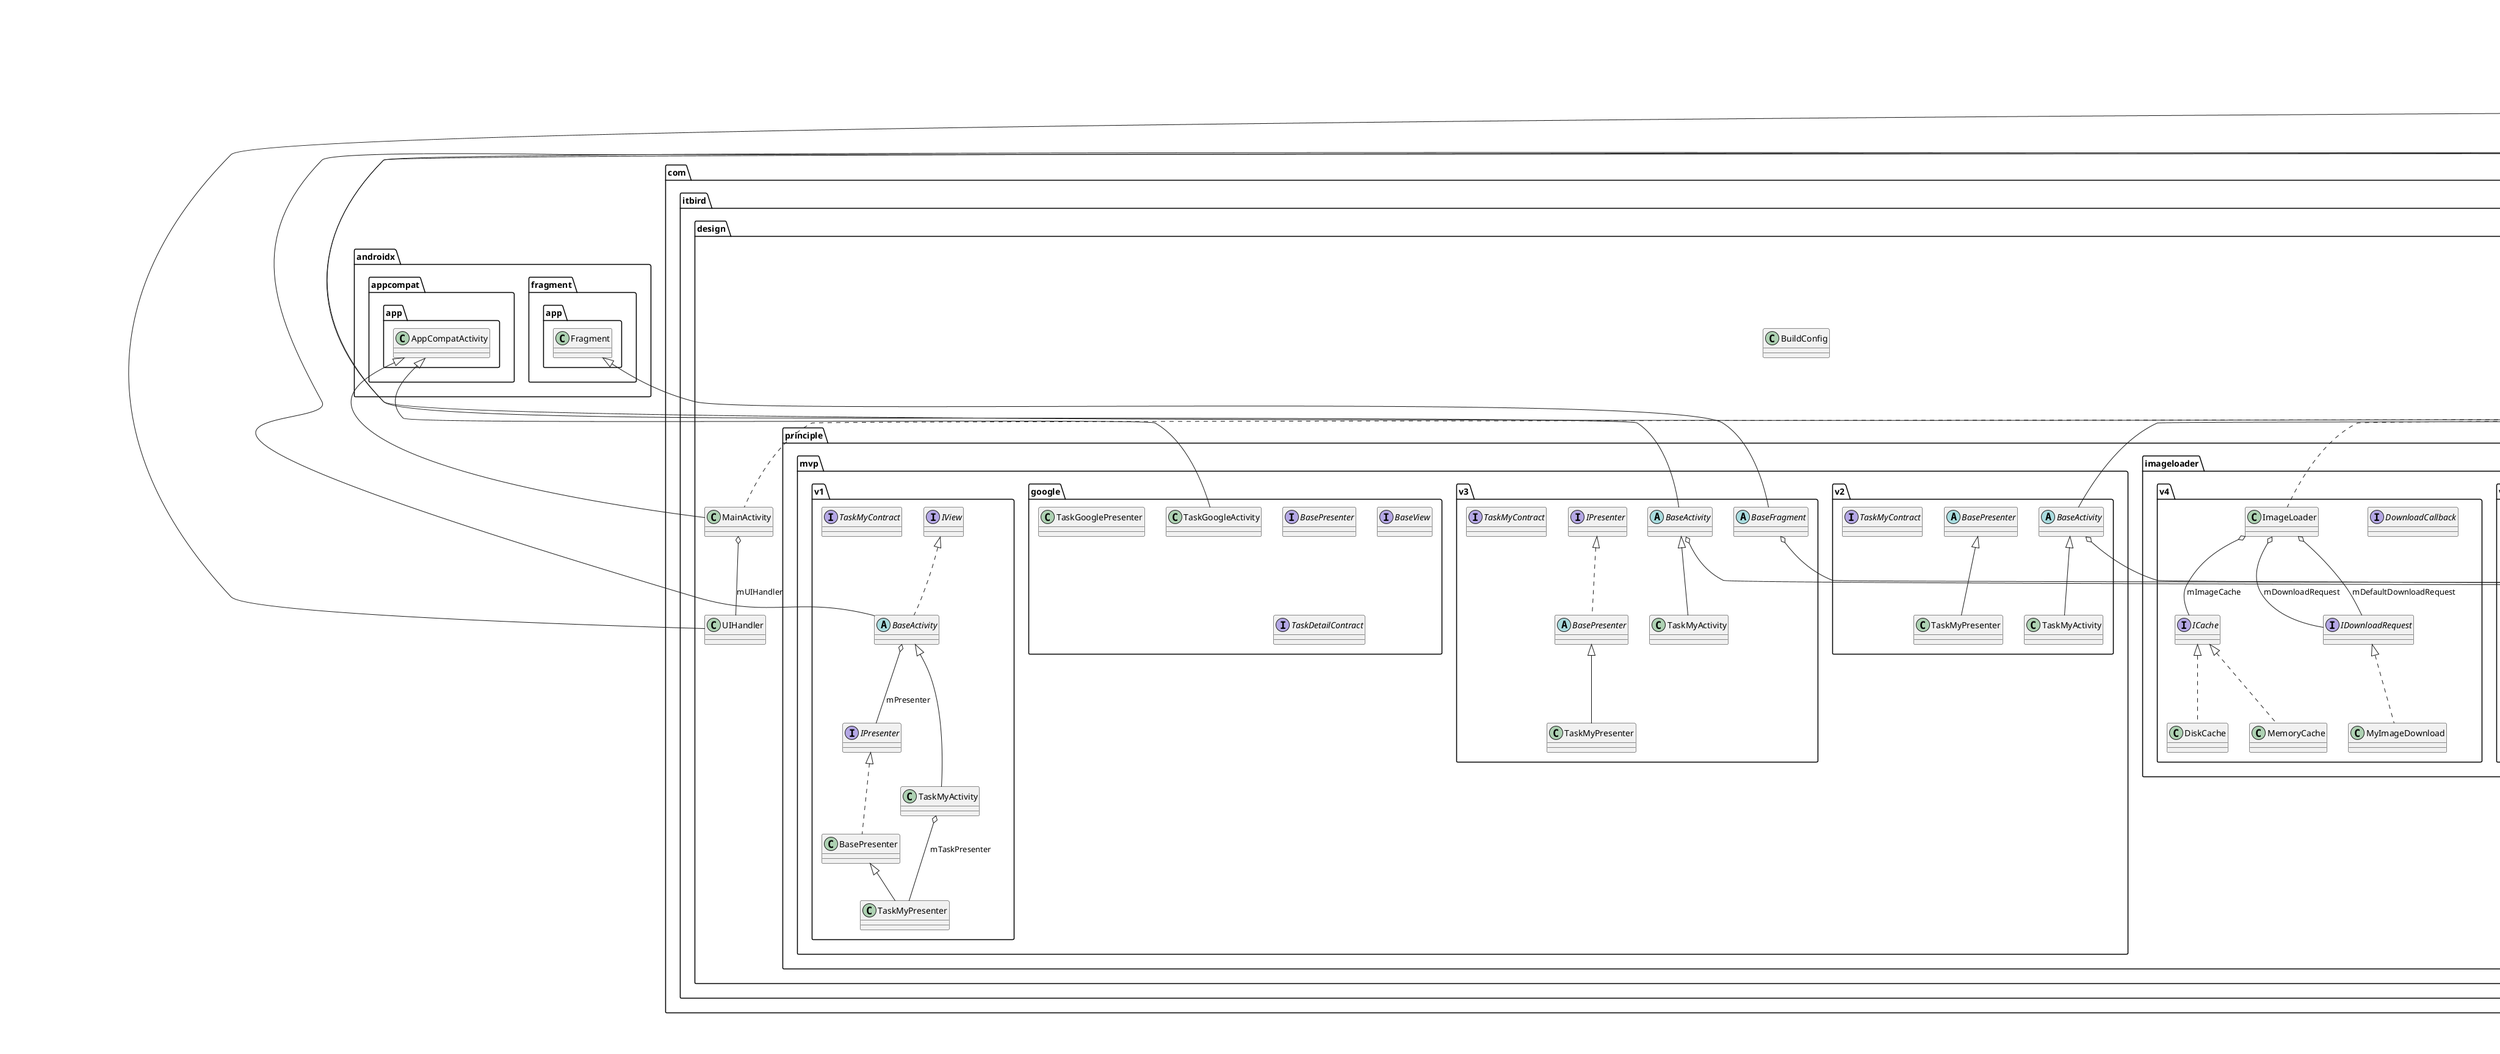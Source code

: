 @startuml

title __DESIGNPATTERNPRACTICE.APP's Class Diagram__\n

  namespace com.itbird.design {
    class com.itbird.design.APP {
    }
  }
  

  namespace com.itbird.design {
    class com.itbird.design.BuildConfig {
    }
  }
  

  namespace com.itbird.design {
    class com.itbird.design.MainActivity {
    }
  }
  

  namespace com.itbird.design {
    class com.itbird.design.UIHandler {
    }
  }
  

  namespace com.itbird.design {
    namespace builder.demo {
      interface com.itbird.design.builder.demo.BuilderInterface {
      }
    }
  }
  

  namespace com.itbird.design {
    namespace builder.demo {
      class com.itbird.design.builder.demo.Product {
      }
    }
  }
  

  namespace com.itbird.design {
    namespace builder.dialog {
      class com.itbird.design.builder.dialog.CommonDialog {
      }
    }
  }
  

  namespace com.itbird.design {
    namespace builder.dialog {
      class com.itbird.design.builder.dialog.CommonProgressDialog {
      }
    }
  }
  

  namespace com.itbird.design {
    namespace builder.dialog {
      abstract class com.itbird.design.builder.dialog.CustomCountDownTimer {
      }
    }
  }
  

  namespace com.itbird.design {
    namespace builder.dialog {
      class com.itbird.design.builder.dialog.CustomCountDownTimerDialog {
      }
    }
  }
  

  namespace com.itbird.design {
    namespace builder.navigationbar.v1 {
      class com.itbird.design.builder.navigationbar.v1.NavigationBar {
      }
    }
  }
  

  namespace com.itbird.design {
    namespace chaiin.demo {
      abstract class com.itbird.design.chaiin.demo.Handler {
      }
    }
  }
  

  namespace com.itbird.design {
    namespace chaiin.demo {
      class com.itbird.design.chaiin.demo.Request {
      }
    }
  }
  

  namespace com.itbird.design {
    namespace chaiin.demo {
      class com.itbird.design.chaiin.demo.RequestHandler1 {
      }
    }
  }
  

  namespace com.itbird.design {
    namespace chaiin.demo {
      class com.itbird.design.chaiin.demo.RequestHandler2 {
      }
    }
  }
  

  namespace com.itbird.design {
    namespace chaiin.demo {
      class com.itbird.design.chaiin.demo.RequestHandler3 {
      }
    }
  }
  

  namespace com.itbird.design {
    namespace chaiin.upgrade.v1 {
      class com.itbird.design.chaiin.upgrade.v1.ASystemUpgradeRequestHandler {
      }
    }
  }
  

  namespace com.itbird.design {
    namespace chaiin.upgrade.v1 {
      class com.itbird.design.chaiin.upgrade.v1.BSystemUpgradeRequestHandler {
      }
    }
  }
  

  namespace com.itbird.design {
    namespace chaiin.upgrade.v1 {
      class com.itbird.design.chaiin.upgrade.v1.CSystemUpgradeRequestHandler {
      }
    }
  }
  

  namespace com.itbird.design {
    namespace chaiin.upgrade.v1 {
      class com.itbird.design.chaiin.upgrade.v1.InitUpgradeRequestHandler {
      }
    }
  }
  

  namespace com.itbird.design {
    namespace chaiin.upgrade.v1 {
      interface com.itbird.design.chaiin.upgrade.v1.UpgradeErrorCode {
      }
    }
  }
  

  namespace com.itbird.design {
    namespace chaiin.upgrade.v1 {
      class com.itbird.design.chaiin.upgrade.v1.UpgradeManager {
      }
    }
  }
  

  namespace com.itbird.design {
    namespace chaiin.upgrade.v1 {
      class com.itbird.design.chaiin.upgrade.v1.UpgradeRequest {
      }
    }
  }
  

  namespace com.itbird.design {
    namespace chaiin.upgrade.v1 {
      abstract class com.itbird.design.chaiin.upgrade.v1.UpgradeRequestHandler {
      }
    }
  }
  

  namespace com.itbird.design {
    namespace chaiin.upgrade.v1 {
      interface com.itbird.design.chaiin.upgrade.v1.UpgradeResultObservable {
      }
    }
  }
  

  namespace com.itbird.design {
    namespace chaiin.upgrade.v1 {
      class com.itbird.design.chaiin.upgrade.v1.UpgradeResultObservableAdapter {
      }
    }
  }
  

  namespace com.itbird.design {
    namespace factory.demo.v1 {
      class com.itbird.design.factory.demo.v1.ConCreteIProductA {
      }
    }
  }
  

  namespace com.itbird.design {
    namespace factory.demo.v1 {
      class com.itbird.design.factory.demo.v1.ConCreteIProductB {
      }
    }
  }
  

  namespace com.itbird.design {
    namespace factory.demo.v1 {
      class com.itbird.design.factory.demo.v1.ConCreteIProductC {
      }
    }
  }
  

  namespace com.itbird.design {
    namespace factory.demo.v1 {
      class com.itbird.design.factory.demo.v1.ConcreteFactory {
      }
    }
  }
  

  namespace com.itbird.design {
    namespace factory.demo.v1 {
      interface com.itbird.design.factory.demo.v1.IFactroy {
      }
    }
  }
  

  namespace com.itbird.design {
    namespace factory.demo.v1 {
      interface com.itbird.design.factory.demo.v1.IProduct {
      }
    }
  }
  

  namespace com.itbird.design {
    namespace factory.demo.v2 {
      class com.itbird.design.factory.demo.v2.ConCreteIProductD {
      }
    }
  }
  

  namespace com.itbird.design {
    namespace factory.demo.v2 {
      class com.itbird.design.factory.demo.v2.ConcreteFactory {
      }
    }
  }
  

  namespace com.itbird.design {
    namespace factory.demo.v2 {
      interface com.itbird.design.factory.demo.v2.IFactroy {
      }
    }
  }
  

  namespace com.itbird.design {
    namespace factory.imageLoader.v5 {
      class com.itbird.design.factory.imageLoader.v5.GlideImageLoader {
      }
    }
  }
  

  namespace com.itbird.design {
    namespace factory.imageLoader.v5 {
      interface com.itbird.design.factory.imageLoader.v5.IImageFactroy {
      }
    }
  }
  

  namespace com.itbird.design {
    namespace factory.imageLoader.v5 {
      interface com.itbird.design.factory.imageLoader.v5.ILoadImage {
      }
    }
  }
  

  namespace com.itbird.design {
    namespace factory.imageLoader.v5 {
      class com.itbird.design.factory.imageLoader.v5.ImageLoaderFactory {
      }
    }
  }
  

  namespace com.itbird.design {
    namespace factory.imageLoader.v5 {
      class com.itbird.design.factory.imageLoader.v5.PicassoImageLoader {
      }
    }
  }
  

  namespace com.itbird.design {
    namespace factory.storage {
      class com.itbird.design.factory.storage.DiskStorageHandler {
      }
    }
  }
  

  namespace com.itbird.design {
    namespace factory.storage {
      interface com.itbird.design.factory.storage.IStorage {
      }
    }
  }
  

  namespace com.itbird.design {
    namespace factory.storage {
      interface com.itbird.design.factory.storage.IStorageFactroy {
      }
    }
  }
  

  namespace com.itbird.design {
    namespace factory.storage {
      class com.itbird.design.factory.storage.MemoryStorageHandler {
      }
    }
  }
  

  namespace com.itbird.design {
    namespace factory.storage {
      class com.itbird.design.factory.storage.PreferencesStorageHandler {
      }
    }
  }
  

  namespace com.itbird.design {
    namespace factory.storage {
      class com.itbird.design.factory.storage.StorageFactroy {
      }
    }
  }
  

  namespace com.itbird.design {
    namespace observer.demo {
      interface com.itbird.design.observer.demo.Observable {
      }
    }
  }
  

  namespace com.itbird.design {
    namespace observer.demo {
      class com.itbird.design.observer.demo.ObservableImpl {
      }
    }
  }
  

  namespace com.itbird.design {
    namespace observer.demo {
      interface com.itbird.design.observer.demo.Observer {
      }
    }
  }
  

  namespace com.itbird.design {
    namespace observer.listadapter {
      abstract class com.itbird.design.observer.listadapter.BaseAdapter {
      }
    }
  }
  

  namespace com.itbird.design {
    namespace observer.listadapter {
      class com.itbird.design.observer.listadapter.DataSetObservable {
      }
    }
  }
  

  namespace com.itbird.design {
    namespace observer.listadapter {
      abstract class com.itbird.design.observer.listadapter.DataSetObserver {
      }
    }
  }
  

  namespace com.itbird.design {
    namespace observer.listadapter {
      abstract class com.itbird.design.observer.listadapter.Observable {
      }
    }
  }
  

  namespace com.itbird.design {
    namespace principle.imageloader.v1 {
      class com.itbird.design.principle.imageloader.v1.ImageLoader {
      }
    }
  }
  

  namespace com.itbird.design {
    namespace principle.imageloader.v2 {
      class com.itbird.design.principle.imageloader.v2.ImageCache {
      }
    }
  }
  

  namespace com.itbird.design {
    namespace principle.imageloader.v2 {
      class com.itbird.design.principle.imageloader.v2.ImageDownload {
      }
    }
  }
  

  namespace com.itbird.design {
    namespace principle.imageloader.v2 {
      class com.itbird.design.principle.imageloader.v2.ImageLoader {
      }
    }
  }
  

  namespace com.itbird.design {
    namespace principle.imageloader.v3 {
      class com.itbird.design.principle.imageloader.v3.DiskCache {
      }
    }
  }
  

  namespace com.itbird.design {
    namespace principle.imageloader.v3 {
      interface com.itbird.design.principle.imageloader.v3.ICache {
      }
    }
  }
  

  namespace com.itbird.design {
    namespace principle.imageloader.v3 {
      class com.itbird.design.principle.imageloader.v3.ImageDownload {
      }
    }
  }
  

  namespace com.itbird.design {
    namespace principle.imageloader.v3 {
      class com.itbird.design.principle.imageloader.v3.ImageLoader {
      }
    }
  }
  

  namespace com.itbird.design {
    namespace principle.imageloader.v3 {
      class com.itbird.design.principle.imageloader.v3.MemoryCache {
      }
    }
  }
  

  namespace com.itbird.design {
    namespace principle.imageloader.v4 {
      class com.itbird.design.principle.imageloader.v4.DiskCache {
      }
    }
  }
  

  namespace com.itbird.design {
    namespace principle.imageloader.v4 {
      interface com.itbird.design.principle.imageloader.v4.DownloadCallback {
      }
    }
  }
  

  namespace com.itbird.design {
    namespace principle.imageloader.v4 {
      interface com.itbird.design.principle.imageloader.v4.ICache {
      }
    }
  }
  

  namespace com.itbird.design {
    namespace principle.imageloader.v4 {
      interface com.itbird.design.principle.imageloader.v4.IDownloadRequest {
      }
    }
  }
  

  namespace com.itbird.design {
    namespace principle.imageloader.v4 {
      class com.itbird.design.principle.imageloader.v4.ImageLoader {
      }
    }
  }
  

  namespace com.itbird.design {
    namespace principle.imageloader.v4 {
      class com.itbird.design.principle.imageloader.v4.MemoryCache {
      }
    }
  }
  

  namespace com.itbird.design {
    namespace principle.imageloader.v4 {
      class com.itbird.design.principle.imageloader.v4.MyImageDownload {
      }
    }
  }
  

  namespace com.itbird.design {
    namespace principle.mvp.google {
      interface com.itbird.design.principle.mvp.google.BasePresenter {
      }
    }
  }
  

  namespace com.itbird.design {
    namespace principle.mvp.google {
      interface com.itbird.design.principle.mvp.google.BaseView {
      }
    }
  }
  

  namespace com.itbird.design {
    namespace principle.mvp.google {
      interface com.itbird.design.principle.mvp.google.TaskDetailContract {
      }
    }
  }
  

  namespace com.itbird.design {
    namespace principle.mvp.google {
      class com.itbird.design.principle.mvp.google.TaskGoogleActivity {
      }
    }
  }
  

  namespace com.itbird.design {
    namespace principle.mvp.google {
      class com.itbird.design.principle.mvp.google.TaskGooglePresenter {
      }
    }
  }
  

  namespace com.itbird.design {
    namespace principle.mvp.v1 {
      abstract class com.itbird.design.principle.mvp.v1.BaseActivity {
      }
    }
  }
  

  namespace com.itbird.design {
    namespace principle.mvp.v1 {
      class com.itbird.design.principle.mvp.v1.BasePresenter {
      }
    }
  }
  

  namespace com.itbird.design {
    namespace principle.mvp.v1 {
      interface com.itbird.design.principle.mvp.v1.IPresenter {
      }
    }
  }
  

  namespace com.itbird.design {
    namespace principle.mvp.v1 {
      interface com.itbird.design.principle.mvp.v1.IView {
      }
    }
  }
  

  namespace com.itbird.design {
    namespace principle.mvp.v1 {
      class com.itbird.design.principle.mvp.v1.TaskMyActivity {
      }
    }
  }
  

  namespace com.itbird.design {
    namespace principle.mvp.v1 {
      interface com.itbird.design.principle.mvp.v1.TaskMyContract {
      }
    }
  }
  

  namespace com.itbird.design {
    namespace principle.mvp.v1 {
      class com.itbird.design.principle.mvp.v1.TaskMyPresenter {
      }
    }
  }
  

  namespace com.itbird.design {
    namespace principle.mvp.v2 {
      abstract class com.itbird.design.principle.mvp.v2.BaseActivity {
      }
    }
  }
  

  namespace com.itbird.design {
    namespace principle.mvp.v2 {
      abstract class com.itbird.design.principle.mvp.v2.BasePresenter {
      }
    }
  }
  

  namespace com.itbird.design {
    namespace principle.mvp.v2 {
      class com.itbird.design.principle.mvp.v2.TaskMyActivity {
      }
    }
  }
  

  namespace com.itbird.design {
    namespace principle.mvp.v2 {
      interface com.itbird.design.principle.mvp.v2.TaskMyContract {
      }
    }
  }
  

  namespace com.itbird.design {
    namespace principle.mvp.v2 {
      class com.itbird.design.principle.mvp.v2.TaskMyPresenter {
      }
    }
  }
  

  namespace com.itbird.design {
    namespace principle.mvp.v3 {
      abstract class com.itbird.design.principle.mvp.v3.BaseActivity {
      }
    }
  }
  

  namespace com.itbird.design {
    namespace principle.mvp.v3 {
      abstract class com.itbird.design.principle.mvp.v3.BaseFragment {
      }
    }
  }
  

  namespace com.itbird.design {
    namespace principle.mvp.v3 {
      abstract class com.itbird.design.principle.mvp.v3.BasePresenter {
      }
    }
  }
  

  namespace com.itbird.design {
    namespace principle.mvp.v3 {
      interface com.itbird.design.principle.mvp.v3.IPresenter {
      }
    }
  }
  

  namespace com.itbird.design {
    namespace principle.mvp.v3 {
      class com.itbird.design.principle.mvp.v3.TaskMyActivity {
      }
    }
  }
  

  namespace com.itbird.design {
    namespace principle.mvp.v3 {
      interface com.itbird.design.principle.mvp.v3.TaskMyContract {
      }
    }
  }
  

  namespace com.itbird.design {
    namespace principle.mvp.v3 {
      class com.itbird.design.principle.mvp.v3.TaskMyPresenter {
      }
    }
  }
  

  namespace com.itbird.design {
    namespace singleton.activitymanager {
      class com.itbird.design.singleton.activitymanager.ActivityManager {
      }
    }
  }
  

  namespace com.itbird.design {
    namespace singleton.activitymanager {
      class com.itbird.design.singleton.activitymanager.ActivityManagerTestActivity {
      }
    }
  }
  

  namespace com.itbird.design {
    namespace singleton.activitymanager {
      abstract class com.itbird.design.singleton.activitymanager.BaseActivity {
      }
    }
  }
  

  namespace com.itbird.design {
    namespace singleton.activitymanager {
      class com.itbird.design.singleton.activitymanager.LoginActivity {
      }
    }
  }
  

  namespace com.itbird.design {
    namespace singleton.activitymanager {
      class com.itbird.design.singleton.activitymanager.RegisterActivity {
      }
    }
  }
  

  namespace com.itbird.design {
    namespace singleton.implmethod.v1 {
      class com.itbird.design.singleton.implmethod.v1.Singletom {
      }
    }
  }
  

  namespace com.itbird.design {
    namespace singleton.implmethod.v2 {
      class com.itbird.design.singleton.implmethod.v2.Singletom {
      }
    }
  }
  

  namespace com.itbird.design {
    namespace singleton.implmethod.v3 {
      class com.itbird.design.singleton.implmethod.v3.Singletom {
      }
    }
  }
  

  namespace com.itbird.design {
    namespace singleton.implmethod.v4 {
      class com.itbird.design.singleton.implmethod.v4.Singletom {
      }
    }
  }
  

  namespace com.itbird.design {
    namespace singleton.implmethod.v5 {
      class com.itbird.design.singleton.implmethod.v5.Singletom {
      }
    }
  }
  

  namespace com.itbird.design {
    namespace singleton.implmethod.v6 {
      enum Singletom {
      }
    }
  }
  

  namespace com.itbird.design {
    namespace utils {
      class com.itbird.design.utils.CloseUtils {
      }
    }
  }
  

  com.itbird.design.APP -up-|> android.app.Application
  com.itbird.design.MainActivity .up.|> com.itbird.design.UIHandler.IHandler
  com.itbird.design.MainActivity .up.|> com.itbird.design.observer.demo.Observer
  com.itbird.design.MainActivity -up-|> androidx.appcompat.app.AppCompatActivity
  com.itbird.design.MainActivity o-- com.itbird.design.UIHandler : mUIHandler
  com.itbird.design.UIHandler -up-|> android.os.Handler
  com.itbird.design.builder.dialog.CommonDialog .up.|> android.content.DialogInterface
  com.itbird.design.builder.dialog.CommonDialog -up-|> android.app.Dialog
  com.itbird.design.builder.dialog.CommonDialog o-- com.itbird.design.builder.dialog.CommonDialog.ButtonHandler : handler
  com.itbird.design.builder.dialog.CommonProgressDialog -up-|> android.app.Dialog
  com.itbird.design.builder.dialog.CustomCountDownTimerDialog -up-|> android.app.Dialog
  com.itbird.design.chaiin.demo.Handler o-- com.itbird.design.chaiin.demo.Handler : next
  com.itbird.design.chaiin.demo.RequestHandler1 -up-|> com.itbird.design.chaiin.demo.Handler
  com.itbird.design.chaiin.demo.RequestHandler2 -up-|> com.itbird.design.chaiin.demo.Handler
  com.itbird.design.chaiin.demo.RequestHandler3 -up-|> com.itbird.design.chaiin.demo.Handler
  com.itbird.design.chaiin.upgrade.v1.ASystemUpgradeRequestHandler -up-|> com.itbird.design.chaiin.upgrade.v1.UpgradeRequestHandler
  com.itbird.design.chaiin.upgrade.v1.BSystemUpgradeRequestHandler -up-|> com.itbird.design.chaiin.upgrade.v1.UpgradeRequestHandler
  com.itbird.design.chaiin.upgrade.v1.CSystemUpgradeRequestHandler -up-|> com.itbird.design.chaiin.upgrade.v1.UpgradeRequestHandler
  com.itbird.design.chaiin.upgrade.v1.InitUpgradeRequestHandler -up-|> com.itbird.design.chaiin.upgrade.v1.UpgradeRequestHandler
  com.itbird.design.chaiin.upgrade.v1.UpgradeManager o-- com.itbird.design.chaiin.upgrade.v1.UpgradeResultObservableAdapter : mAdapter
  com.itbird.design.chaiin.upgrade.v1.UpgradeRequestHandler o-- com.itbird.design.chaiin.upgrade.v1.UpgradeRequestHandler : nextHandler
  com.itbird.design.chaiin.upgrade.v1.UpgradeResultObservableAdapter .up.|> com.itbird.design.chaiin.upgrade.v1.UpgradeResultObservable
  com.itbird.design.chaiin.upgrade.v1.UpgradeResultObservableAdapter -up-|> android.database.Observable
  com.itbird.design.factory.demo.v1.ConCreteIProductA .up.|> com.itbird.design.factory.demo.v1.IProduct
  com.itbird.design.factory.demo.v1.ConCreteIProductB .up.|> com.itbird.design.factory.demo.v1.IProduct
  com.itbird.design.factory.demo.v1.ConCreteIProductC .up.|> com.itbird.design.factory.demo.v1.IProduct
  com.itbird.design.factory.demo.v1.ConcreteFactory .up.|> com.itbird.design.factory.demo.v1.IFactroy
  com.itbird.design.factory.demo.v2.ConCreteIProductD .up.|> com.itbird.design.factory.demo.v1.IProduct
  com.itbird.design.factory.demo.v2.ConcreteFactory .up.|> com.itbird.design.factory.demo.v2.IFactroy
  com.itbird.design.factory.imageLoader.v5.GlideImageLoader .up.|> com.itbird.design.factory.imageLoader.v5.ILoadImage
  com.itbird.design.factory.imageLoader.v5.ImageLoaderFactory .up.|> com.itbird.design.factory.imageLoader.v5.IImageFactroy
  com.itbird.design.factory.imageLoader.v5.PicassoImageLoader .up.|> com.itbird.design.factory.imageLoader.v5.ILoadImage
  com.itbird.design.factory.storage.DiskStorageHandler .up.|> com.itbird.design.factory.storage.IStorage
  com.itbird.design.factory.storage.MemoryStorageHandler .up.|> com.itbird.design.factory.storage.IStorage
  com.itbird.design.factory.storage.PreferencesStorageHandler .up.|> com.itbird.design.factory.storage.IStorage
  com.itbird.design.factory.storage.StorageFactroy .up.|> com.itbird.design.factory.storage.IStorageFactroy
  com.itbird.design.observer.demo.ObservableImpl .up.|> com.itbird.design.observer.demo.Observable
  com.itbird.design.observer.listadapter.BaseAdapter .up.|> android.widget.ListAdapter
  com.itbird.design.observer.listadapter.BaseAdapter .up.|> android.widget.SpinnerAdapter
  com.itbird.design.observer.listadapter.DataSetObservable -up-|> com.itbird.design.observer.listadapter.Observable
  com.itbird.design.principle.imageloader.v2.ImageDownload o-- com.itbird.design.principle.imageloader.v2.ImageDownload.DownloadCallback : mDownloadCallback
  com.itbird.design.principle.imageloader.v2.ImageLoader .up.|> com.itbird.design.principle.imageloader.v2.ImageDownload.DownloadCallback
  com.itbird.design.principle.imageloader.v2.ImageLoader o-- com.itbird.design.principle.imageloader.v2.ImageCache : mImageCache
  com.itbird.design.principle.imageloader.v2.ImageLoader o-- com.itbird.design.principle.imageloader.v2.ImageDownload : mImageDownload
  com.itbird.design.principle.imageloader.v3.DiskCache .up.|> com.itbird.design.principle.imageloader.v3.ICache
  com.itbird.design.principle.imageloader.v3.ImageDownload o-- com.itbird.design.principle.imageloader.v3.ImageDownload.DownloadCallback : mDownloadCallback
  com.itbird.design.principle.imageloader.v3.ImageLoader .up.|> com.itbird.design.principle.imageloader.v3.ImageDownload.DownloadCallback
  com.itbird.design.principle.imageloader.v3.ImageLoader o-- com.itbird.design.principle.imageloader.v3.ICache : mImageCache
  com.itbird.design.principle.imageloader.v3.ImageLoader o-- com.itbird.design.principle.imageloader.v3.ImageDownload : mImageDownload
  com.itbird.design.principle.imageloader.v3.MemoryCache .up.|> com.itbird.design.principle.imageloader.v3.ICache
  com.itbird.design.principle.imageloader.v4.DiskCache .up.|> com.itbird.design.principle.imageloader.v4.ICache
  com.itbird.design.principle.imageloader.v4.ImageLoader .up.|> com.itbird.design.factory.imageLoader.v5.ILoadImage
  com.itbird.design.principle.imageloader.v4.ImageLoader o-- com.itbird.design.principle.imageloader.v4.IDownloadRequest : mDefaultDownloadRequest
  com.itbird.design.principle.imageloader.v4.ImageLoader o-- com.itbird.design.principle.imageloader.v4.IDownloadRequest : mDownloadRequest
  com.itbird.design.principle.imageloader.v4.ImageLoader o-- com.itbird.design.principle.imageloader.v4.ICache : mImageCache
  com.itbird.design.principle.imageloader.v4.MemoryCache .up.|> com.itbird.design.principle.imageloader.v4.ICache
  com.itbird.design.principle.imageloader.v4.MyImageDownload .up.|> com.itbird.design.principle.imageloader.v4.IDownloadRequest
  com.itbird.design.principle.mvp.google.TaskGoogleActivity .up.|> com.itbird.design.principle.mvp.google.TaskDetailContract.View
  com.itbird.design.principle.mvp.google.TaskGoogleActivity -up-|> androidx.appcompat.app.AppCompatActivity
  com.itbird.design.principle.mvp.google.TaskGoogleActivity o-- com.itbird.design.principle.mvp.google.TaskDetailContract.Presenter : mPresenter
  com.itbird.design.principle.mvp.google.TaskGooglePresenter .up.|> com.itbird.design.principle.mvp.google.TaskDetailContract.Presenter
  com.itbird.design.principle.mvp.google.TaskGooglePresenter o-- com.itbird.design.principle.mvp.google.TaskDetailContract.View : mView
  com.itbird.design.principle.mvp.v1.BaseActivity .up.|> com.itbird.design.principle.mvp.v1.IView
  com.itbird.design.principle.mvp.v1.BaseActivity -up-|> android.app.Activity
  com.itbird.design.principle.mvp.v1.BaseActivity o-- com.itbird.design.principle.mvp.v1.IPresenter : mPresenter
  com.itbird.design.principle.mvp.v1.BasePresenter .up.|> com.itbird.design.principle.mvp.v1.IPresenter
  com.itbird.design.principle.mvp.v1.TaskMyActivity .up.|> com.itbird.design.principle.mvp.v1.TaskMyContract.View
  com.itbird.design.principle.mvp.v1.TaskMyActivity -up-|> com.itbird.design.principle.mvp.v1.BaseActivity
  com.itbird.design.principle.mvp.v1.TaskMyActivity o-- com.itbird.design.principle.mvp.v1.TaskMyPresenter : mTaskPresenter
  com.itbird.design.principle.mvp.v1.TaskMyPresenter .up.|> com.itbird.design.principle.mvp.v1.TaskMyContract.Presenter
  com.itbird.design.principle.mvp.v1.TaskMyPresenter -up-|> com.itbird.design.principle.mvp.v1.BasePresenter
  com.itbird.design.principle.mvp.v2.BaseActivity -up-|> android.app.Activity
  com.itbird.design.principle.mvp.v2.BaseActivity o-- T : mPresenter
  com.itbird.design.principle.mvp.v2.TaskMyActivity .up.|> com.itbird.design.principle.mvp.v2.TaskMyContract.View
  com.itbird.design.principle.mvp.v2.TaskMyActivity -up-|> com.itbird.design.principle.mvp.v2.BaseActivity
  com.itbird.design.principle.mvp.v2.TaskMyPresenter .up.|> com.itbird.design.principle.mvp.v2.TaskMyContract.Presenter
  com.itbird.design.principle.mvp.v2.TaskMyPresenter -up-|> com.itbird.design.principle.mvp.v2.BasePresenter
  com.itbird.design.principle.mvp.v3.BaseActivity -up-|> android.app.Activity
  com.itbird.design.principle.mvp.v3.BaseActivity o-- T : mPresenter
  com.itbird.design.principle.mvp.v3.BaseFragment -up-|> androidx.fragment.app.Fragment
  com.itbird.design.principle.mvp.v3.BaseFragment o-- T : mPresenter
  com.itbird.design.principle.mvp.v3.BasePresenter .up.|> com.itbird.design.principle.mvp.v3.IPresenter
  com.itbird.design.principle.mvp.v3.TaskMyActivity .up.|> com.itbird.design.principle.mvp.v3.TaskMyContract.View
  com.itbird.design.principle.mvp.v3.TaskMyActivity -up-|> com.itbird.design.principle.mvp.v3.BaseActivity
  com.itbird.design.principle.mvp.v3.TaskMyPresenter .up.|> com.itbird.design.principle.mvp.v3.TaskMyContract.Presenter
  com.itbird.design.principle.mvp.v3.TaskMyPresenter -up-|> com.itbird.design.principle.mvp.v3.BasePresenter
  com.itbird.design.singleton.activitymanager.ActivityManagerTestActivity -up-|> com.itbird.design.singleton.activitymanager.BaseActivity
  com.itbird.design.singleton.activitymanager.BaseActivity -up-|> android.app.Activity
  com.itbird.design.singleton.activitymanager.LoginActivity -up-|> com.itbird.design.singleton.activitymanager.BaseActivity
  com.itbird.design.singleton.activitymanager.RegisterActivity -up-|> com.itbird.design.singleton.activitymanager.BaseActivity


right footer


PlantUML diagram generated by SketchIt! (https://bitbucket.org/pmesmeur/sketch.it)
For more information about this tool, please contact philippe.mesmeur@gmail.com
endfooter

@enduml
